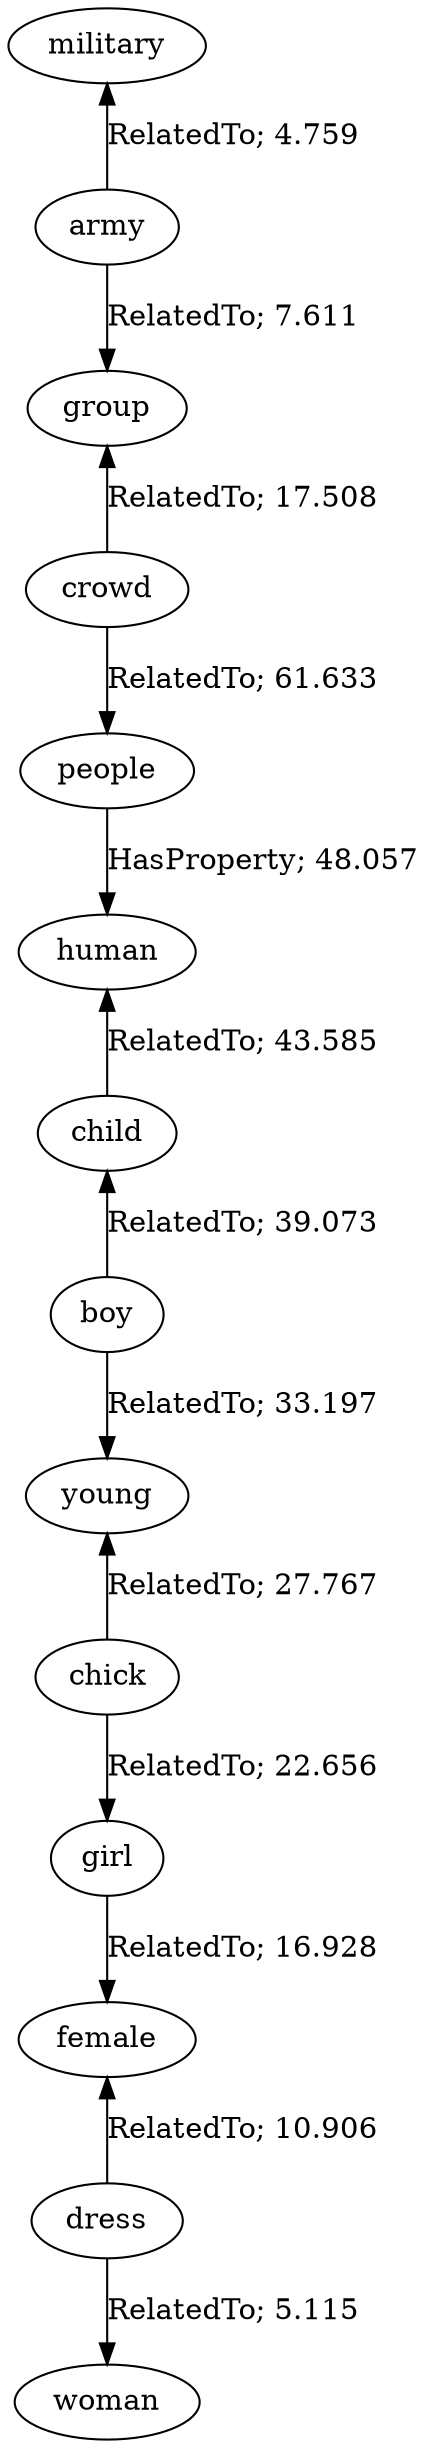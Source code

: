 // The path the concepts from "military" to "woman".Path Length: 13; Weight Sum: 338.79503961848707; Average Weight: 26.061156893729773
digraph "1_b---military-woman---PLen13_WSum338.795_WAvg26.061" {
	0 [label=military]
	1 [label=army]
	2 [label=group]
	3 [label=crowd]
	4 [label=people]
	5 [label=human]
	6 [label=child]
	7 [label=boy]
	8 [label=young]
	9 [label=chick]
	10 [label=girl]
	11 [label=female]
	12 [label=dress]
	13 [label=woman]
	0 -> 1 [label="RelatedTo; 4.759" dir=back weight=4.759]
	1 -> 2 [label="RelatedTo; 7.611" dir=forward weight=7.611]
	2 -> 3 [label="RelatedTo; 17.508" dir=back weight=17.508]
	3 -> 4 [label="RelatedTo; 61.633" dir=forward weight=61.633]
	4 -> 5 [label="HasProperty; 48.057" dir=forward weight=48.057]
	5 -> 6 [label="RelatedTo; 43.585" dir=back weight=43.585]
	6 -> 7 [label="RelatedTo; 39.073" dir=back weight=39.073]
	7 -> 8 [label="RelatedTo; 33.197" dir=forward weight=33.197]
	8 -> 9 [label="RelatedTo; 27.767" dir=back weight=27.767]
	9 -> 10 [label="RelatedTo; 22.656" dir=forward weight=22.656]
	10 -> 11 [label="RelatedTo; 16.928" dir=forward weight=16.928]
	11 -> 12 [label="RelatedTo; 10.906" dir=back weight=10.906]
	12 -> 13 [label="RelatedTo; 5.115" dir=forward weight=5.115]
}
